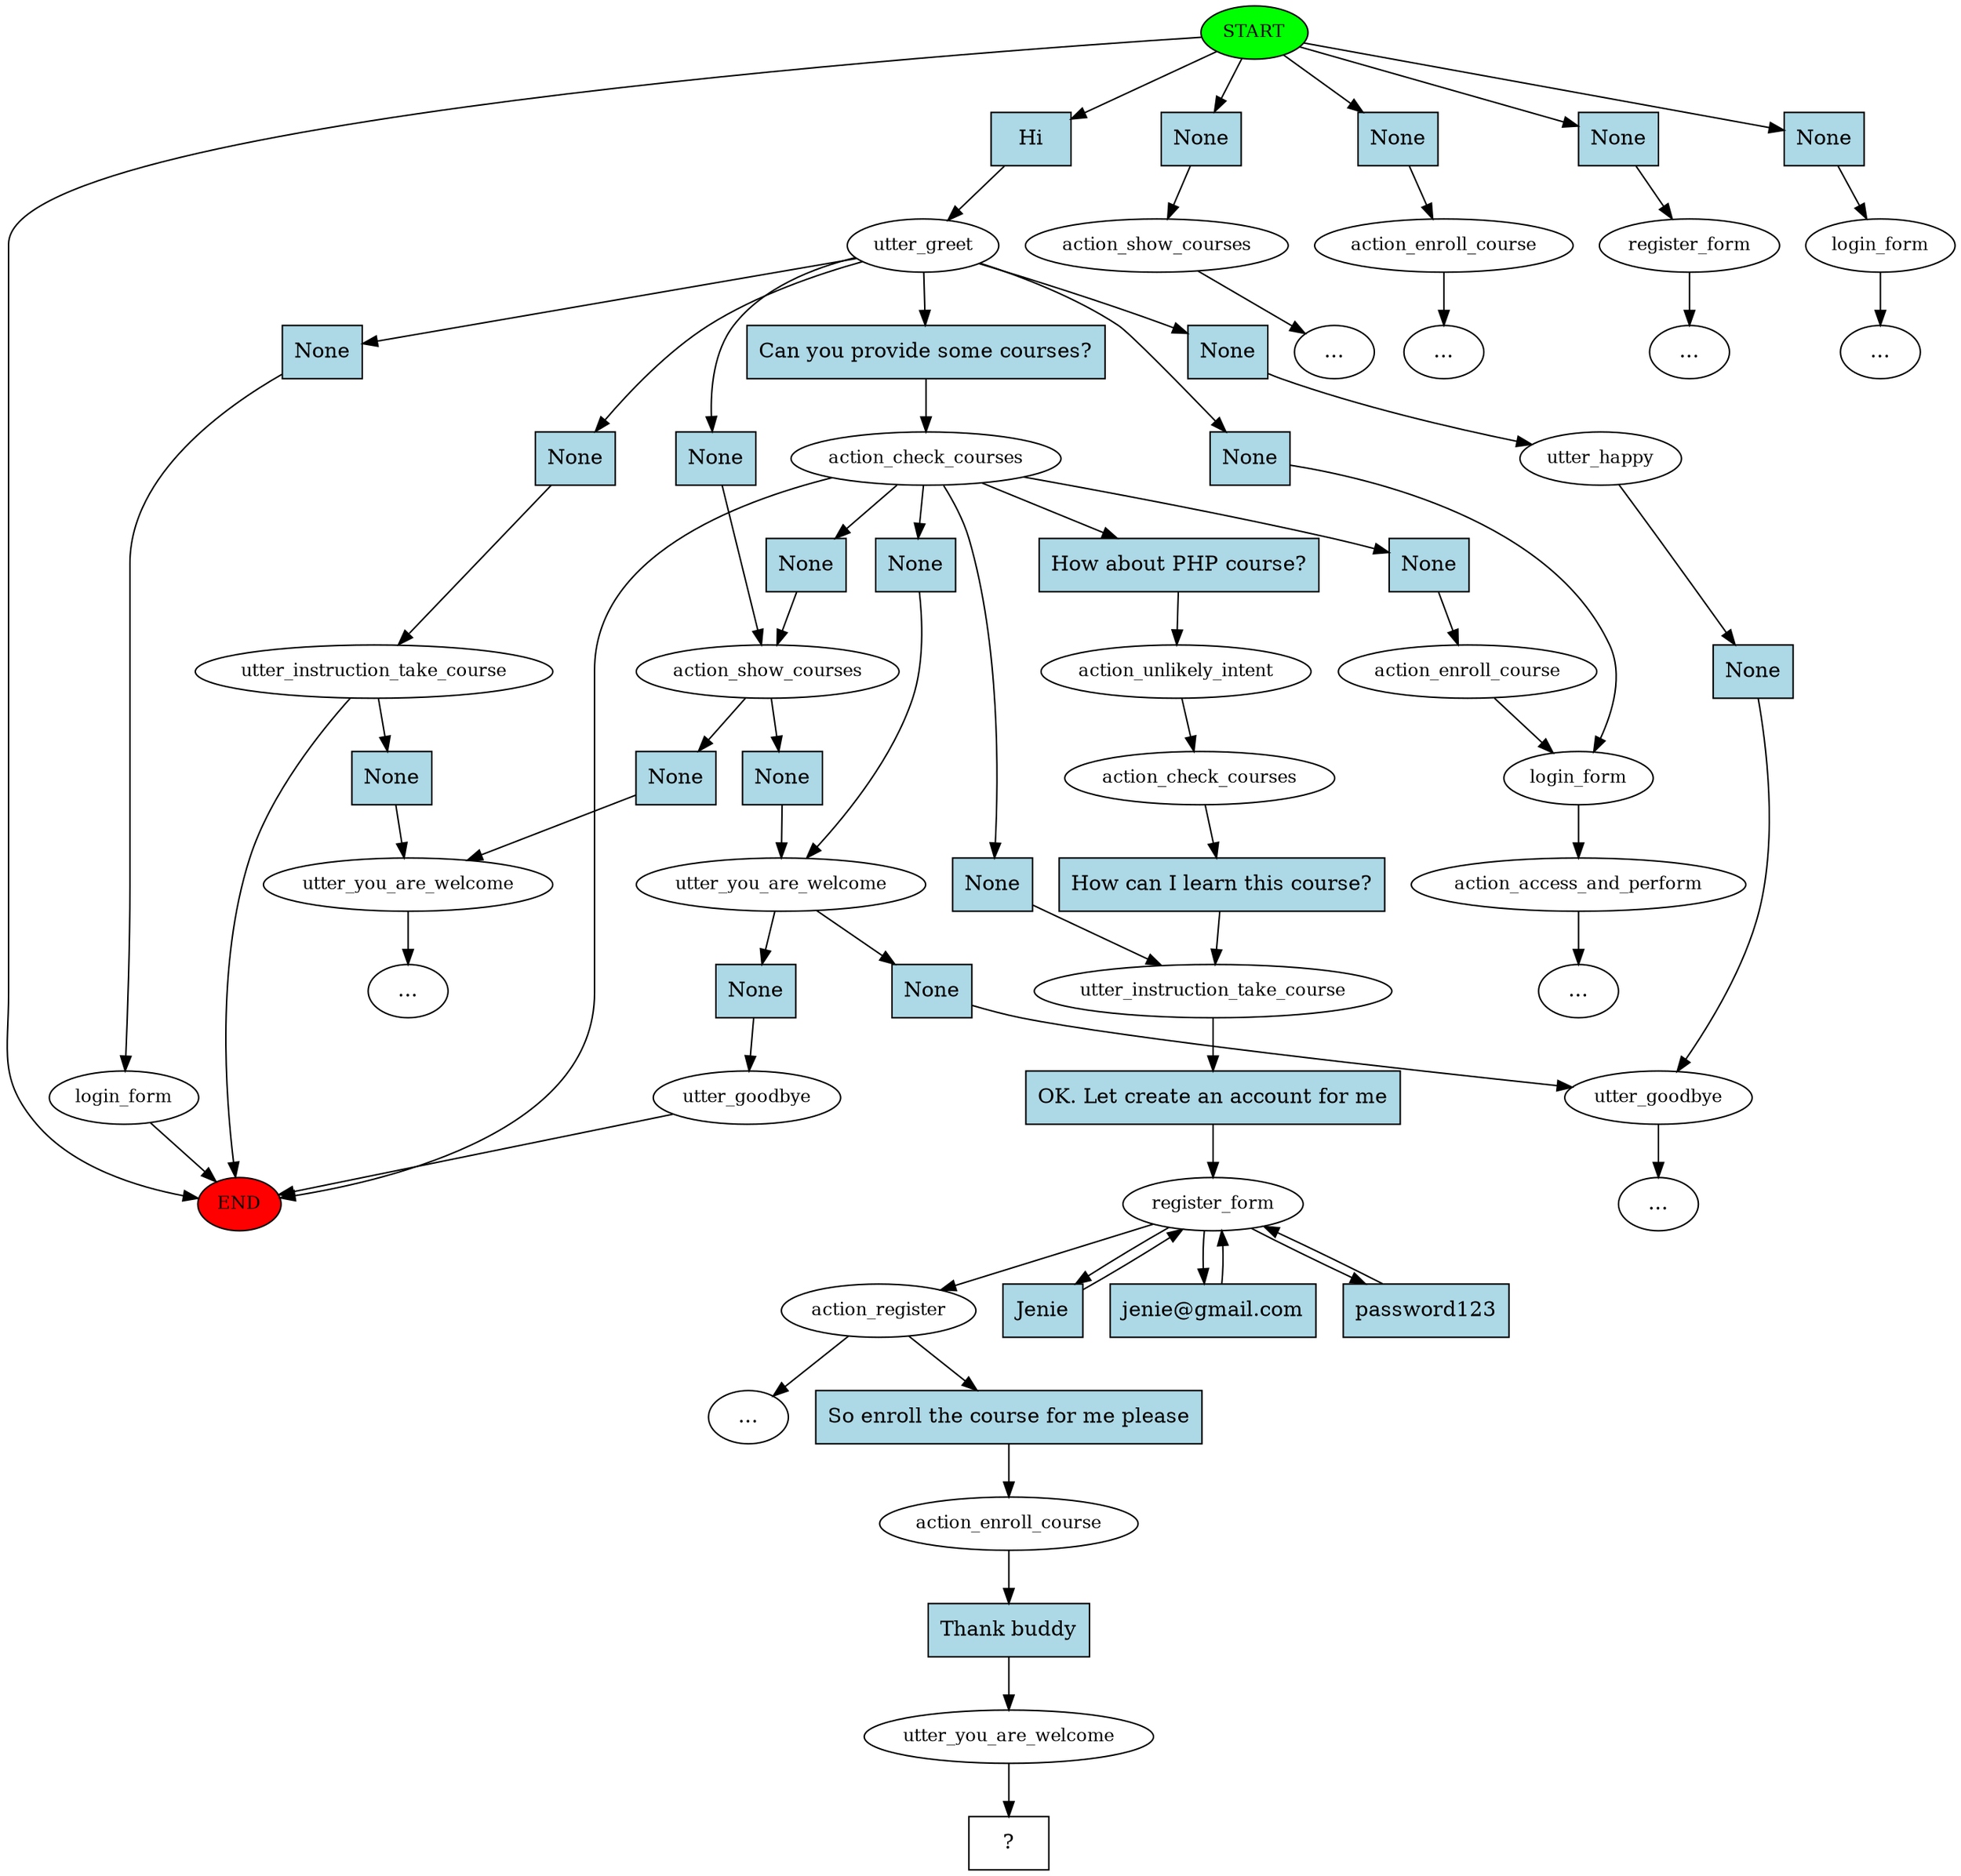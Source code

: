 digraph  {
0 [class="start active", fillcolor=green, fontsize=12, label=START, style=filled];
"-1" [class=end, fillcolor=red, fontsize=12, label=END, style=filled];
1 [class=active, fontsize=12, label=utter_greet];
2 [class=active, fontsize=12, label=action_check_courses];
3 [class="", fontsize=12, label=action_show_courses];
4 [class="", fontsize=12, label=utter_you_are_welcome];
5 [class="", fontsize=12, label=utter_goodbye];
7 [class="", fontsize=12, label=utter_happy];
9 [class="", fontsize=12, label=action_show_courses];
"-5" [class=ellipsis, label="..."];
"-6" [class=ellipsis, label="..."];
15 [class="", fontsize=12, label=action_enroll_course];
"-8" [class=ellipsis, label="..."];
19 [class="", fontsize=12, label=action_enroll_course];
20 [class="", fontsize=12, label=login_form];
21 [class="", fontsize=12, label=action_access_and_perform];
22 [class="", fontsize=12, label=register_form];
"-10" [class=ellipsis, label="..."];
25 [class=active, fontsize=12, label=utter_instruction_take_course];
26 [class=active, fontsize=12, label=register_form];
27 [class=active, fontsize=12, label=action_register];
29 [class="", fontsize=12, label=utter_instruction_take_course];
30 [class="", fontsize=12, label=utter_you_are_welcome];
32 [class="", fontsize=12, label=login_form];
33 [class="", fontsize=12, label=login_form];
"-14" [class=ellipsis, label="..."];
"-15" [class=ellipsis, label="..."];
"-16" [class=ellipsis, label="..."];
50 [class="", fontsize=12, label=utter_goodbye];
"-17" [class=ellipsis, label="..."];
56 [class=active, fontsize=12, label=action_unlikely_intent];
57 [class=active, fontsize=12, label=action_check_courses];
64 [class=active, fontsize=12, label=action_enroll_course];
65 [class=active, fontsize=12, label=utter_you_are_welcome];
66 [class="intent dashed active", label="  ?  ", shape=rect];
67 [class="intent active", fillcolor=lightblue, label=Hi, shape=rect, style=filled];
68 [class=intent, fillcolor=lightblue, label=None, shape=rect, style=filled];
69 [class=intent, fillcolor=lightblue, label=None, shape=rect, style=filled];
70 [class=intent, fillcolor=lightblue, label=None, shape=rect, style=filled];
71 [class=intent, fillcolor=lightblue, label=None, shape=rect, style=filled];
72 [class="intent active", fillcolor=lightblue, label="Can you provide some courses?", shape=rect, style=filled];
73 [class=intent, fillcolor=lightblue, label=None, shape=rect, style=filled];
74 [class=intent, fillcolor=lightblue, label=None, shape=rect, style=filled];
75 [class=intent, fillcolor=lightblue, label=None, shape=rect, style=filled];
76 [class=intent, fillcolor=lightblue, label=None, shape=rect, style=filled];
77 [class=intent, fillcolor=lightblue, label=None, shape=rect, style=filled];
78 [class=intent, fillcolor=lightblue, label=None, shape=rect, style=filled];
79 [class=intent, fillcolor=lightblue, label=None, shape=rect, style=filled];
80 [class=intent, fillcolor=lightblue, label=None, shape=rect, style=filled];
81 [class="intent active", fillcolor=lightblue, label="How about PHP course?", shape=rect, style=filled];
82 [class=intent, fillcolor=lightblue, label=None, shape=rect, style=filled];
83 [class=intent, fillcolor=lightblue, label=None, shape=rect, style=filled];
84 [class=intent, fillcolor=lightblue, label=None, shape=rect, style=filled];
85 [class=intent, fillcolor=lightblue, label=None, shape=rect, style=filled];
86 [class=intent, fillcolor=lightblue, label=None, shape=rect, style=filled];
87 [class=intent, fillcolor=lightblue, label=None, shape=rect, style=filled];
88 [class="intent active", fillcolor=lightblue, label="OK. Let create an account for me", shape=rect, style=filled];
89 [class="intent active", fillcolor=lightblue, label=Jenie, shape=rect, style=filled];
90 [class="intent active", fillcolor=lightblue, label="jenie@gmail.com", shape=rect, style=filled];
91 [class="intent active", fillcolor=lightblue, label=password123, shape=rect, style=filled];
92 [class="intent active", fillcolor=lightblue, label="So enroll the course for me please", shape=rect, style=filled];
93 [class=intent, fillcolor=lightblue, label=None, shape=rect, style=filled];
94 [class="intent active", fillcolor=lightblue, label="How can I learn this course?", shape=rect, style=filled];
95 [class="intent active", fillcolor=lightblue, label="Thank buddy", shape=rect, style=filled];
0 -> "-1"  [class="", key=NONE, label=""];
0 -> 67  [class=active, key=0];
0 -> 68  [class="", key=0];
0 -> 69  [class="", key=0];
0 -> 70  [class="", key=0];
0 -> 71  [class="", key=0];
1 -> 72  [class=active, key=0];
1 -> 73  [class="", key=0];
1 -> 74  [class="", key=0];
1 -> 75  [class="", key=0];
1 -> 76  [class="", key=0];
1 -> 77  [class="", key=0];
2 -> "-1"  [class="", key=NONE, label=""];
2 -> 78  [class="", key=0];
2 -> 79  [class="", key=0];
2 -> 80  [class="", key=0];
2 -> 81  [class=active, key=0];
2 -> 82  [class="", key=0];
3 -> 83  [class="", key=0];
3 -> 84  [class="", key=0];
4 -> 85  [class="", key=0];
4 -> 86  [class="", key=0];
5 -> "-6"  [class="", key=NONE, label=""];
7 -> 87  [class="", key=0];
9 -> "-5"  [class="", key=NONE, label=""];
15 -> "-8"  [class="", key=NONE, label=""];
19 -> 20  [class="", key=NONE, label=""];
20 -> 21  [class="", key=NONE, label=""];
21 -> "-16"  [class="", key=NONE, label=""];
22 -> "-10"  [class="", key=NONE, label=""];
25 -> 88  [class=active, key=0];
26 -> 27  [class=active, key=NONE, label=""];
26 -> 89  [class=active, key=0];
26 -> 90  [class=active, key=0];
26 -> 91  [class=active, key=0];
27 -> "-14"  [class="", key=NONE, label=""];
27 -> 92  [class=active, key=0];
29 -> "-1"  [class="", key=NONE, label=""];
29 -> 93  [class="", key=0];
30 -> "-17"  [class="", key=NONE, label=""];
32 -> "-1"  [class="", key=NONE, label=""];
33 -> "-15"  [class="", key=NONE, label=""];
50 -> "-1"  [class="", key=NONE, label=""];
56 -> 57  [class=active, key=NONE, label=""];
57 -> 94  [class=active, key=0];
64 -> 95  [class=active, key=0];
65 -> 66  [class=active, key=NONE, label=""];
67 -> 1  [class=active, key=0];
68 -> 9  [class="", key=0];
69 -> 15  [class="", key=0];
70 -> 22  [class="", key=0];
71 -> 33  [class="", key=0];
72 -> 2  [class=active, key=0];
73 -> 7  [class="", key=0];
74 -> 29  [class="", key=0];
75 -> 32  [class="", key=0];
76 -> 3  [class="", key=0];
77 -> 20  [class="", key=0];
78 -> 3  [class="", key=0];
79 -> 19  [class="", key=0];
80 -> 25  [class="", key=0];
81 -> 56  [class=active, key=0];
82 -> 4  [class="", key=0];
83 -> 4  [class="", key=0];
84 -> 30  [class="", key=0];
85 -> 5  [class="", key=0];
86 -> 50  [class="", key=0];
87 -> 5  [class="", key=0];
88 -> 26  [class=active, key=0];
89 -> 26  [class=active, key=0];
90 -> 26  [class=active, key=0];
91 -> 26  [class=active, key=0];
92 -> 64  [class=active, key=0];
93 -> 30  [class="", key=0];
94 -> 25  [class=active, key=0];
95 -> 65  [class=active, key=0];
}

